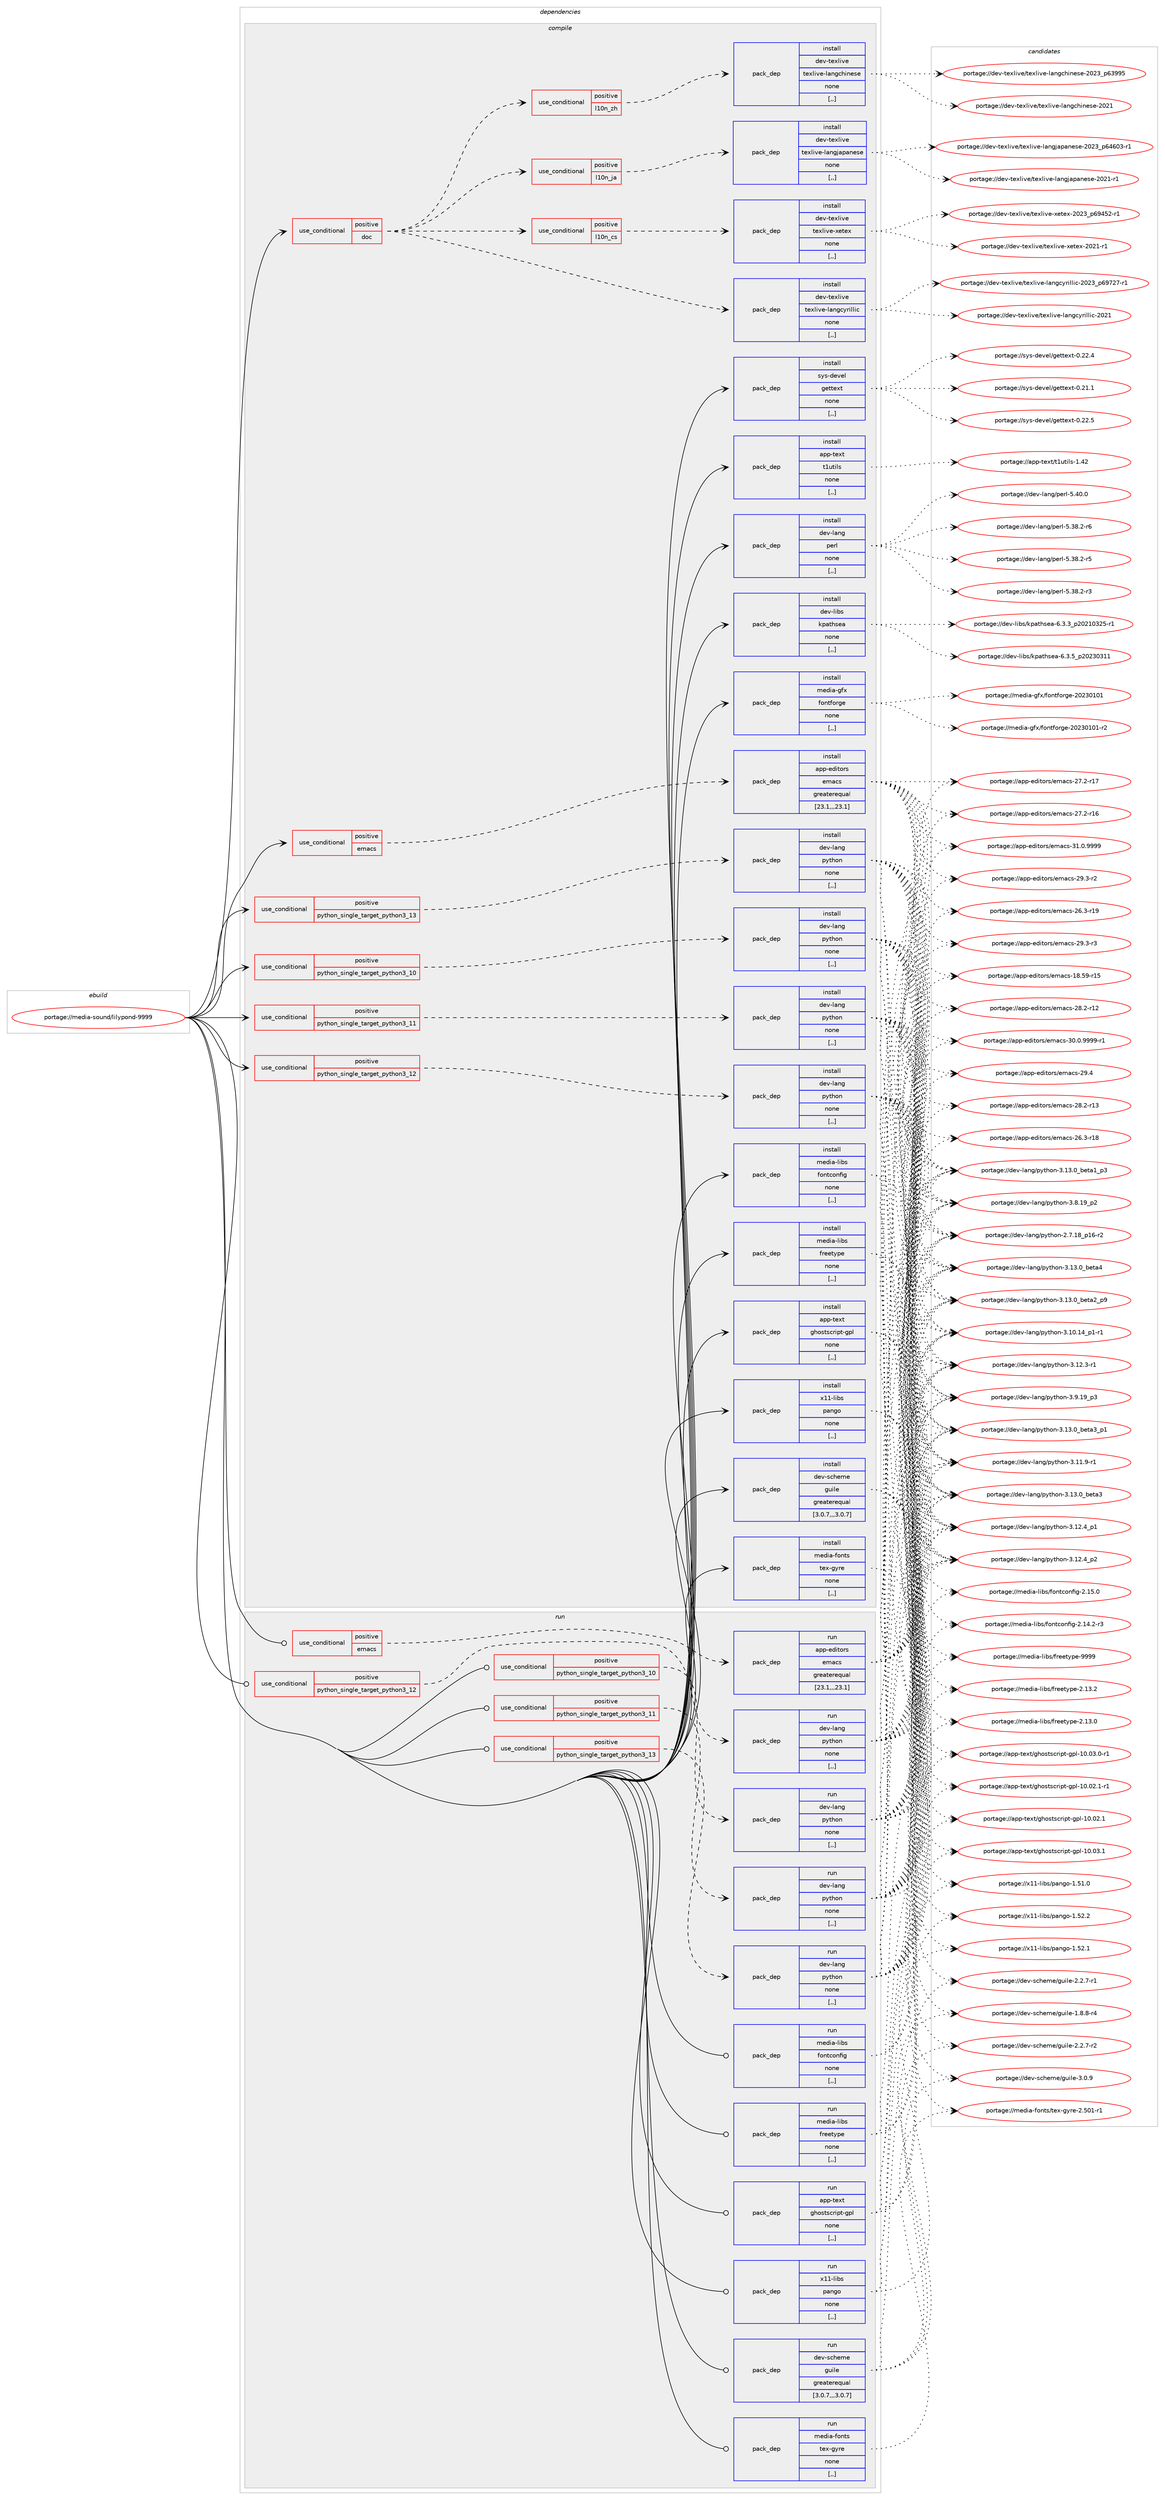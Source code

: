 digraph prolog {

# *************
# Graph options
# *************

newrank=true;
concentrate=true;
compound=true;
graph [rankdir=LR,fontname=Helvetica,fontsize=10,ranksep=1.5];#, ranksep=2.5, nodesep=0.2];
edge  [arrowhead=vee];
node  [fontname=Helvetica,fontsize=10];

# **********
# The ebuild
# **********

subgraph cluster_leftcol {
color=gray;
label=<<i>ebuild</i>>;
id [label="portage://media-sound/lilypond-9999", color=red, width=4, href="../media-sound/lilypond-9999.svg"];
}

# ****************
# The dependencies
# ****************

subgraph cluster_midcol {
color=gray;
label=<<i>dependencies</i>>;
subgraph cluster_compile {
fillcolor="#eeeeee";
style=filled;
label=<<i>compile</i>>;
subgraph cond79952 {
dependency315986 [label=<<TABLE BORDER="0" CELLBORDER="1" CELLSPACING="0" CELLPADDING="4"><TR><TD ROWSPAN="3" CELLPADDING="10">use_conditional</TD></TR><TR><TD>positive</TD></TR><TR><TD>doc</TD></TR></TABLE>>, shape=none, color=red];
subgraph pack233585 {
dependency315987 [label=<<TABLE BORDER="0" CELLBORDER="1" CELLSPACING="0" CELLPADDING="4" WIDTH="220"><TR><TD ROWSPAN="6" CELLPADDING="30">pack_dep</TD></TR><TR><TD WIDTH="110">install</TD></TR><TR><TD>dev-texlive</TD></TR><TR><TD>texlive-langcyrillic</TD></TR><TR><TD>none</TD></TR><TR><TD>[,,]</TD></TR></TABLE>>, shape=none, color=blue];
}
dependency315986:e -> dependency315987:w [weight=20,style="dashed",arrowhead="vee"];
subgraph cond79953 {
dependency315988 [label=<<TABLE BORDER="0" CELLBORDER="1" CELLSPACING="0" CELLPADDING="4"><TR><TD ROWSPAN="3" CELLPADDING="10">use_conditional</TD></TR><TR><TD>positive</TD></TR><TR><TD>l10n_cs</TD></TR></TABLE>>, shape=none, color=red];
subgraph pack233586 {
dependency315989 [label=<<TABLE BORDER="0" CELLBORDER="1" CELLSPACING="0" CELLPADDING="4" WIDTH="220"><TR><TD ROWSPAN="6" CELLPADDING="30">pack_dep</TD></TR><TR><TD WIDTH="110">install</TD></TR><TR><TD>dev-texlive</TD></TR><TR><TD>texlive-xetex</TD></TR><TR><TD>none</TD></TR><TR><TD>[,,]</TD></TR></TABLE>>, shape=none, color=blue];
}
dependency315988:e -> dependency315989:w [weight=20,style="dashed",arrowhead="vee"];
}
dependency315986:e -> dependency315988:w [weight=20,style="dashed",arrowhead="vee"];
subgraph cond79954 {
dependency315990 [label=<<TABLE BORDER="0" CELLBORDER="1" CELLSPACING="0" CELLPADDING="4"><TR><TD ROWSPAN="3" CELLPADDING="10">use_conditional</TD></TR><TR><TD>positive</TD></TR><TR><TD>l10n_ja</TD></TR></TABLE>>, shape=none, color=red];
subgraph pack233587 {
dependency315991 [label=<<TABLE BORDER="0" CELLBORDER="1" CELLSPACING="0" CELLPADDING="4" WIDTH="220"><TR><TD ROWSPAN="6" CELLPADDING="30">pack_dep</TD></TR><TR><TD WIDTH="110">install</TD></TR><TR><TD>dev-texlive</TD></TR><TR><TD>texlive-langjapanese</TD></TR><TR><TD>none</TD></TR><TR><TD>[,,]</TD></TR></TABLE>>, shape=none, color=blue];
}
dependency315990:e -> dependency315991:w [weight=20,style="dashed",arrowhead="vee"];
}
dependency315986:e -> dependency315990:w [weight=20,style="dashed",arrowhead="vee"];
subgraph cond79955 {
dependency315992 [label=<<TABLE BORDER="0" CELLBORDER="1" CELLSPACING="0" CELLPADDING="4"><TR><TD ROWSPAN="3" CELLPADDING="10">use_conditional</TD></TR><TR><TD>positive</TD></TR><TR><TD>l10n_zh</TD></TR></TABLE>>, shape=none, color=red];
subgraph pack233588 {
dependency315993 [label=<<TABLE BORDER="0" CELLBORDER="1" CELLSPACING="0" CELLPADDING="4" WIDTH="220"><TR><TD ROWSPAN="6" CELLPADDING="30">pack_dep</TD></TR><TR><TD WIDTH="110">install</TD></TR><TR><TD>dev-texlive</TD></TR><TR><TD>texlive-langchinese</TD></TR><TR><TD>none</TD></TR><TR><TD>[,,]</TD></TR></TABLE>>, shape=none, color=blue];
}
dependency315992:e -> dependency315993:w [weight=20,style="dashed",arrowhead="vee"];
}
dependency315986:e -> dependency315992:w [weight=20,style="dashed",arrowhead="vee"];
}
id:e -> dependency315986:w [weight=20,style="solid",arrowhead="vee"];
subgraph cond79956 {
dependency315994 [label=<<TABLE BORDER="0" CELLBORDER="1" CELLSPACING="0" CELLPADDING="4"><TR><TD ROWSPAN="3" CELLPADDING="10">use_conditional</TD></TR><TR><TD>positive</TD></TR><TR><TD>emacs</TD></TR></TABLE>>, shape=none, color=red];
subgraph pack233589 {
dependency315995 [label=<<TABLE BORDER="0" CELLBORDER="1" CELLSPACING="0" CELLPADDING="4" WIDTH="220"><TR><TD ROWSPAN="6" CELLPADDING="30">pack_dep</TD></TR><TR><TD WIDTH="110">install</TD></TR><TR><TD>app-editors</TD></TR><TR><TD>emacs</TD></TR><TR><TD>greaterequal</TD></TR><TR><TD>[23.1,,,23.1]</TD></TR></TABLE>>, shape=none, color=blue];
}
dependency315994:e -> dependency315995:w [weight=20,style="dashed",arrowhead="vee"];
}
id:e -> dependency315994:w [weight=20,style="solid",arrowhead="vee"];
subgraph cond79957 {
dependency315996 [label=<<TABLE BORDER="0" CELLBORDER="1" CELLSPACING="0" CELLPADDING="4"><TR><TD ROWSPAN="3" CELLPADDING="10">use_conditional</TD></TR><TR><TD>positive</TD></TR><TR><TD>python_single_target_python3_10</TD></TR></TABLE>>, shape=none, color=red];
subgraph pack233590 {
dependency315997 [label=<<TABLE BORDER="0" CELLBORDER="1" CELLSPACING="0" CELLPADDING="4" WIDTH="220"><TR><TD ROWSPAN="6" CELLPADDING="30">pack_dep</TD></TR><TR><TD WIDTH="110">install</TD></TR><TR><TD>dev-lang</TD></TR><TR><TD>python</TD></TR><TR><TD>none</TD></TR><TR><TD>[,,]</TD></TR></TABLE>>, shape=none, color=blue];
}
dependency315996:e -> dependency315997:w [weight=20,style="dashed",arrowhead="vee"];
}
id:e -> dependency315996:w [weight=20,style="solid",arrowhead="vee"];
subgraph cond79958 {
dependency315998 [label=<<TABLE BORDER="0" CELLBORDER="1" CELLSPACING="0" CELLPADDING="4"><TR><TD ROWSPAN="3" CELLPADDING="10">use_conditional</TD></TR><TR><TD>positive</TD></TR><TR><TD>python_single_target_python3_11</TD></TR></TABLE>>, shape=none, color=red];
subgraph pack233591 {
dependency315999 [label=<<TABLE BORDER="0" CELLBORDER="1" CELLSPACING="0" CELLPADDING="4" WIDTH="220"><TR><TD ROWSPAN="6" CELLPADDING="30">pack_dep</TD></TR><TR><TD WIDTH="110">install</TD></TR><TR><TD>dev-lang</TD></TR><TR><TD>python</TD></TR><TR><TD>none</TD></TR><TR><TD>[,,]</TD></TR></TABLE>>, shape=none, color=blue];
}
dependency315998:e -> dependency315999:w [weight=20,style="dashed",arrowhead="vee"];
}
id:e -> dependency315998:w [weight=20,style="solid",arrowhead="vee"];
subgraph cond79959 {
dependency316000 [label=<<TABLE BORDER="0" CELLBORDER="1" CELLSPACING="0" CELLPADDING="4"><TR><TD ROWSPAN="3" CELLPADDING="10">use_conditional</TD></TR><TR><TD>positive</TD></TR><TR><TD>python_single_target_python3_12</TD></TR></TABLE>>, shape=none, color=red];
subgraph pack233592 {
dependency316001 [label=<<TABLE BORDER="0" CELLBORDER="1" CELLSPACING="0" CELLPADDING="4" WIDTH="220"><TR><TD ROWSPAN="6" CELLPADDING="30">pack_dep</TD></TR><TR><TD WIDTH="110">install</TD></TR><TR><TD>dev-lang</TD></TR><TR><TD>python</TD></TR><TR><TD>none</TD></TR><TR><TD>[,,]</TD></TR></TABLE>>, shape=none, color=blue];
}
dependency316000:e -> dependency316001:w [weight=20,style="dashed",arrowhead="vee"];
}
id:e -> dependency316000:w [weight=20,style="solid",arrowhead="vee"];
subgraph cond79960 {
dependency316002 [label=<<TABLE BORDER="0" CELLBORDER="1" CELLSPACING="0" CELLPADDING="4"><TR><TD ROWSPAN="3" CELLPADDING="10">use_conditional</TD></TR><TR><TD>positive</TD></TR><TR><TD>python_single_target_python3_13</TD></TR></TABLE>>, shape=none, color=red];
subgraph pack233593 {
dependency316003 [label=<<TABLE BORDER="0" CELLBORDER="1" CELLSPACING="0" CELLPADDING="4" WIDTH="220"><TR><TD ROWSPAN="6" CELLPADDING="30">pack_dep</TD></TR><TR><TD WIDTH="110">install</TD></TR><TR><TD>dev-lang</TD></TR><TR><TD>python</TD></TR><TR><TD>none</TD></TR><TR><TD>[,,]</TD></TR></TABLE>>, shape=none, color=blue];
}
dependency316002:e -> dependency316003:w [weight=20,style="dashed",arrowhead="vee"];
}
id:e -> dependency316002:w [weight=20,style="solid",arrowhead="vee"];
subgraph pack233594 {
dependency316004 [label=<<TABLE BORDER="0" CELLBORDER="1" CELLSPACING="0" CELLPADDING="4" WIDTH="220"><TR><TD ROWSPAN="6" CELLPADDING="30">pack_dep</TD></TR><TR><TD WIDTH="110">install</TD></TR><TR><TD>app-text</TD></TR><TR><TD>ghostscript-gpl</TD></TR><TR><TD>none</TD></TR><TR><TD>[,,]</TD></TR></TABLE>>, shape=none, color=blue];
}
id:e -> dependency316004:w [weight=20,style="solid",arrowhead="vee"];
subgraph pack233595 {
dependency316005 [label=<<TABLE BORDER="0" CELLBORDER="1" CELLSPACING="0" CELLPADDING="4" WIDTH="220"><TR><TD ROWSPAN="6" CELLPADDING="30">pack_dep</TD></TR><TR><TD WIDTH="110">install</TD></TR><TR><TD>app-text</TD></TR><TR><TD>t1utils</TD></TR><TR><TD>none</TD></TR><TR><TD>[,,]</TD></TR></TABLE>>, shape=none, color=blue];
}
id:e -> dependency316005:w [weight=20,style="solid",arrowhead="vee"];
subgraph pack233596 {
dependency316006 [label=<<TABLE BORDER="0" CELLBORDER="1" CELLSPACING="0" CELLPADDING="4" WIDTH="220"><TR><TD ROWSPAN="6" CELLPADDING="30">pack_dep</TD></TR><TR><TD WIDTH="110">install</TD></TR><TR><TD>dev-lang</TD></TR><TR><TD>perl</TD></TR><TR><TD>none</TD></TR><TR><TD>[,,]</TD></TR></TABLE>>, shape=none, color=blue];
}
id:e -> dependency316006:w [weight=20,style="solid",arrowhead="vee"];
subgraph pack233597 {
dependency316007 [label=<<TABLE BORDER="0" CELLBORDER="1" CELLSPACING="0" CELLPADDING="4" WIDTH="220"><TR><TD ROWSPAN="6" CELLPADDING="30">pack_dep</TD></TR><TR><TD WIDTH="110">install</TD></TR><TR><TD>dev-libs</TD></TR><TR><TD>kpathsea</TD></TR><TR><TD>none</TD></TR><TR><TD>[,,]</TD></TR></TABLE>>, shape=none, color=blue];
}
id:e -> dependency316007:w [weight=20,style="solid",arrowhead="vee"];
subgraph pack233598 {
dependency316008 [label=<<TABLE BORDER="0" CELLBORDER="1" CELLSPACING="0" CELLPADDING="4" WIDTH="220"><TR><TD ROWSPAN="6" CELLPADDING="30">pack_dep</TD></TR><TR><TD WIDTH="110">install</TD></TR><TR><TD>dev-scheme</TD></TR><TR><TD>guile</TD></TR><TR><TD>greaterequal</TD></TR><TR><TD>[3.0.7,,,3.0.7]</TD></TR></TABLE>>, shape=none, color=blue];
}
id:e -> dependency316008:w [weight=20,style="solid",arrowhead="vee"];
subgraph pack233599 {
dependency316009 [label=<<TABLE BORDER="0" CELLBORDER="1" CELLSPACING="0" CELLPADDING="4" WIDTH="220"><TR><TD ROWSPAN="6" CELLPADDING="30">pack_dep</TD></TR><TR><TD WIDTH="110">install</TD></TR><TR><TD>media-fonts</TD></TR><TR><TD>tex-gyre</TD></TR><TR><TD>none</TD></TR><TR><TD>[,,]</TD></TR></TABLE>>, shape=none, color=blue];
}
id:e -> dependency316009:w [weight=20,style="solid",arrowhead="vee"];
subgraph pack233600 {
dependency316010 [label=<<TABLE BORDER="0" CELLBORDER="1" CELLSPACING="0" CELLPADDING="4" WIDTH="220"><TR><TD ROWSPAN="6" CELLPADDING="30">pack_dep</TD></TR><TR><TD WIDTH="110">install</TD></TR><TR><TD>media-gfx</TD></TR><TR><TD>fontforge</TD></TR><TR><TD>none</TD></TR><TR><TD>[,,]</TD></TR></TABLE>>, shape=none, color=blue];
}
id:e -> dependency316010:w [weight=20,style="solid",arrowhead="vee"];
subgraph pack233601 {
dependency316011 [label=<<TABLE BORDER="0" CELLBORDER="1" CELLSPACING="0" CELLPADDING="4" WIDTH="220"><TR><TD ROWSPAN="6" CELLPADDING="30">pack_dep</TD></TR><TR><TD WIDTH="110">install</TD></TR><TR><TD>media-libs</TD></TR><TR><TD>fontconfig</TD></TR><TR><TD>none</TD></TR><TR><TD>[,,]</TD></TR></TABLE>>, shape=none, color=blue];
}
id:e -> dependency316011:w [weight=20,style="solid",arrowhead="vee"];
subgraph pack233602 {
dependency316012 [label=<<TABLE BORDER="0" CELLBORDER="1" CELLSPACING="0" CELLPADDING="4" WIDTH="220"><TR><TD ROWSPAN="6" CELLPADDING="30">pack_dep</TD></TR><TR><TD WIDTH="110">install</TD></TR><TR><TD>media-libs</TD></TR><TR><TD>freetype</TD></TR><TR><TD>none</TD></TR><TR><TD>[,,]</TD></TR></TABLE>>, shape=none, color=blue];
}
id:e -> dependency316012:w [weight=20,style="solid",arrowhead="vee"];
subgraph pack233603 {
dependency316013 [label=<<TABLE BORDER="0" CELLBORDER="1" CELLSPACING="0" CELLPADDING="4" WIDTH="220"><TR><TD ROWSPAN="6" CELLPADDING="30">pack_dep</TD></TR><TR><TD WIDTH="110">install</TD></TR><TR><TD>sys-devel</TD></TR><TR><TD>gettext</TD></TR><TR><TD>none</TD></TR><TR><TD>[,,]</TD></TR></TABLE>>, shape=none, color=blue];
}
id:e -> dependency316013:w [weight=20,style="solid",arrowhead="vee"];
subgraph pack233604 {
dependency316014 [label=<<TABLE BORDER="0" CELLBORDER="1" CELLSPACING="0" CELLPADDING="4" WIDTH="220"><TR><TD ROWSPAN="6" CELLPADDING="30">pack_dep</TD></TR><TR><TD WIDTH="110">install</TD></TR><TR><TD>x11-libs</TD></TR><TR><TD>pango</TD></TR><TR><TD>none</TD></TR><TR><TD>[,,]</TD></TR></TABLE>>, shape=none, color=blue];
}
id:e -> dependency316014:w [weight=20,style="solid",arrowhead="vee"];
}
subgraph cluster_compileandrun {
fillcolor="#eeeeee";
style=filled;
label=<<i>compile and run</i>>;
}
subgraph cluster_run {
fillcolor="#eeeeee";
style=filled;
label=<<i>run</i>>;
subgraph cond79961 {
dependency316015 [label=<<TABLE BORDER="0" CELLBORDER="1" CELLSPACING="0" CELLPADDING="4"><TR><TD ROWSPAN="3" CELLPADDING="10">use_conditional</TD></TR><TR><TD>positive</TD></TR><TR><TD>emacs</TD></TR></TABLE>>, shape=none, color=red];
subgraph pack233605 {
dependency316016 [label=<<TABLE BORDER="0" CELLBORDER="1" CELLSPACING="0" CELLPADDING="4" WIDTH="220"><TR><TD ROWSPAN="6" CELLPADDING="30">pack_dep</TD></TR><TR><TD WIDTH="110">run</TD></TR><TR><TD>app-editors</TD></TR><TR><TD>emacs</TD></TR><TR><TD>greaterequal</TD></TR><TR><TD>[23.1,,,23.1]</TD></TR></TABLE>>, shape=none, color=blue];
}
dependency316015:e -> dependency316016:w [weight=20,style="dashed",arrowhead="vee"];
}
id:e -> dependency316015:w [weight=20,style="solid",arrowhead="odot"];
subgraph cond79962 {
dependency316017 [label=<<TABLE BORDER="0" CELLBORDER="1" CELLSPACING="0" CELLPADDING="4"><TR><TD ROWSPAN="3" CELLPADDING="10">use_conditional</TD></TR><TR><TD>positive</TD></TR><TR><TD>python_single_target_python3_10</TD></TR></TABLE>>, shape=none, color=red];
subgraph pack233606 {
dependency316018 [label=<<TABLE BORDER="0" CELLBORDER="1" CELLSPACING="0" CELLPADDING="4" WIDTH="220"><TR><TD ROWSPAN="6" CELLPADDING="30">pack_dep</TD></TR><TR><TD WIDTH="110">run</TD></TR><TR><TD>dev-lang</TD></TR><TR><TD>python</TD></TR><TR><TD>none</TD></TR><TR><TD>[,,]</TD></TR></TABLE>>, shape=none, color=blue];
}
dependency316017:e -> dependency316018:w [weight=20,style="dashed",arrowhead="vee"];
}
id:e -> dependency316017:w [weight=20,style="solid",arrowhead="odot"];
subgraph cond79963 {
dependency316019 [label=<<TABLE BORDER="0" CELLBORDER="1" CELLSPACING="0" CELLPADDING="4"><TR><TD ROWSPAN="3" CELLPADDING="10">use_conditional</TD></TR><TR><TD>positive</TD></TR><TR><TD>python_single_target_python3_11</TD></TR></TABLE>>, shape=none, color=red];
subgraph pack233607 {
dependency316020 [label=<<TABLE BORDER="0" CELLBORDER="1" CELLSPACING="0" CELLPADDING="4" WIDTH="220"><TR><TD ROWSPAN="6" CELLPADDING="30">pack_dep</TD></TR><TR><TD WIDTH="110">run</TD></TR><TR><TD>dev-lang</TD></TR><TR><TD>python</TD></TR><TR><TD>none</TD></TR><TR><TD>[,,]</TD></TR></TABLE>>, shape=none, color=blue];
}
dependency316019:e -> dependency316020:w [weight=20,style="dashed",arrowhead="vee"];
}
id:e -> dependency316019:w [weight=20,style="solid",arrowhead="odot"];
subgraph cond79964 {
dependency316021 [label=<<TABLE BORDER="0" CELLBORDER="1" CELLSPACING="0" CELLPADDING="4"><TR><TD ROWSPAN="3" CELLPADDING="10">use_conditional</TD></TR><TR><TD>positive</TD></TR><TR><TD>python_single_target_python3_12</TD></TR></TABLE>>, shape=none, color=red];
subgraph pack233608 {
dependency316022 [label=<<TABLE BORDER="0" CELLBORDER="1" CELLSPACING="0" CELLPADDING="4" WIDTH="220"><TR><TD ROWSPAN="6" CELLPADDING="30">pack_dep</TD></TR><TR><TD WIDTH="110">run</TD></TR><TR><TD>dev-lang</TD></TR><TR><TD>python</TD></TR><TR><TD>none</TD></TR><TR><TD>[,,]</TD></TR></TABLE>>, shape=none, color=blue];
}
dependency316021:e -> dependency316022:w [weight=20,style="dashed",arrowhead="vee"];
}
id:e -> dependency316021:w [weight=20,style="solid",arrowhead="odot"];
subgraph cond79965 {
dependency316023 [label=<<TABLE BORDER="0" CELLBORDER="1" CELLSPACING="0" CELLPADDING="4"><TR><TD ROWSPAN="3" CELLPADDING="10">use_conditional</TD></TR><TR><TD>positive</TD></TR><TR><TD>python_single_target_python3_13</TD></TR></TABLE>>, shape=none, color=red];
subgraph pack233609 {
dependency316024 [label=<<TABLE BORDER="0" CELLBORDER="1" CELLSPACING="0" CELLPADDING="4" WIDTH="220"><TR><TD ROWSPAN="6" CELLPADDING="30">pack_dep</TD></TR><TR><TD WIDTH="110">run</TD></TR><TR><TD>dev-lang</TD></TR><TR><TD>python</TD></TR><TR><TD>none</TD></TR><TR><TD>[,,]</TD></TR></TABLE>>, shape=none, color=blue];
}
dependency316023:e -> dependency316024:w [weight=20,style="dashed",arrowhead="vee"];
}
id:e -> dependency316023:w [weight=20,style="solid",arrowhead="odot"];
subgraph pack233610 {
dependency316025 [label=<<TABLE BORDER="0" CELLBORDER="1" CELLSPACING="0" CELLPADDING="4" WIDTH="220"><TR><TD ROWSPAN="6" CELLPADDING="30">pack_dep</TD></TR><TR><TD WIDTH="110">run</TD></TR><TR><TD>app-text</TD></TR><TR><TD>ghostscript-gpl</TD></TR><TR><TD>none</TD></TR><TR><TD>[,,]</TD></TR></TABLE>>, shape=none, color=blue];
}
id:e -> dependency316025:w [weight=20,style="solid",arrowhead="odot"];
subgraph pack233611 {
dependency316026 [label=<<TABLE BORDER="0" CELLBORDER="1" CELLSPACING="0" CELLPADDING="4" WIDTH="220"><TR><TD ROWSPAN="6" CELLPADDING="30">pack_dep</TD></TR><TR><TD WIDTH="110">run</TD></TR><TR><TD>dev-scheme</TD></TR><TR><TD>guile</TD></TR><TR><TD>greaterequal</TD></TR><TR><TD>[3.0.7,,,3.0.7]</TD></TR></TABLE>>, shape=none, color=blue];
}
id:e -> dependency316026:w [weight=20,style="solid",arrowhead="odot"];
subgraph pack233612 {
dependency316027 [label=<<TABLE BORDER="0" CELLBORDER="1" CELLSPACING="0" CELLPADDING="4" WIDTH="220"><TR><TD ROWSPAN="6" CELLPADDING="30">pack_dep</TD></TR><TR><TD WIDTH="110">run</TD></TR><TR><TD>media-fonts</TD></TR><TR><TD>tex-gyre</TD></TR><TR><TD>none</TD></TR><TR><TD>[,,]</TD></TR></TABLE>>, shape=none, color=blue];
}
id:e -> dependency316027:w [weight=20,style="solid",arrowhead="odot"];
subgraph pack233613 {
dependency316028 [label=<<TABLE BORDER="0" CELLBORDER="1" CELLSPACING="0" CELLPADDING="4" WIDTH="220"><TR><TD ROWSPAN="6" CELLPADDING="30">pack_dep</TD></TR><TR><TD WIDTH="110">run</TD></TR><TR><TD>media-libs</TD></TR><TR><TD>fontconfig</TD></TR><TR><TD>none</TD></TR><TR><TD>[,,]</TD></TR></TABLE>>, shape=none, color=blue];
}
id:e -> dependency316028:w [weight=20,style="solid",arrowhead="odot"];
subgraph pack233614 {
dependency316029 [label=<<TABLE BORDER="0" CELLBORDER="1" CELLSPACING="0" CELLPADDING="4" WIDTH="220"><TR><TD ROWSPAN="6" CELLPADDING="30">pack_dep</TD></TR><TR><TD WIDTH="110">run</TD></TR><TR><TD>media-libs</TD></TR><TR><TD>freetype</TD></TR><TR><TD>none</TD></TR><TR><TD>[,,]</TD></TR></TABLE>>, shape=none, color=blue];
}
id:e -> dependency316029:w [weight=20,style="solid",arrowhead="odot"];
subgraph pack233615 {
dependency316030 [label=<<TABLE BORDER="0" CELLBORDER="1" CELLSPACING="0" CELLPADDING="4" WIDTH="220"><TR><TD ROWSPAN="6" CELLPADDING="30">pack_dep</TD></TR><TR><TD WIDTH="110">run</TD></TR><TR><TD>x11-libs</TD></TR><TR><TD>pango</TD></TR><TR><TD>none</TD></TR><TR><TD>[,,]</TD></TR></TABLE>>, shape=none, color=blue];
}
id:e -> dependency316030:w [weight=20,style="solid",arrowhead="odot"];
}
}

# **************
# The candidates
# **************

subgraph cluster_choices {
rank=same;
color=gray;
label=<<i>candidates</i>>;

subgraph choice233585 {
color=black;
nodesep=1;
choice10010111845116101120108105118101471161011201081051181014510897110103991211141051081081059945504850519511254575550554511449 [label="portage://dev-texlive/texlive-langcyrillic-2023_p69727-r1", color=red, width=4,href="../dev-texlive/texlive-langcyrillic-2023_p69727-r1.svg"];
choice1001011184511610112010810511810147116101120108105118101451089711010399121114105108108105994550485049 [label="portage://dev-texlive/texlive-langcyrillic-2021", color=red, width=4,href="../dev-texlive/texlive-langcyrillic-2021.svg"];
dependency315987:e -> choice10010111845116101120108105118101471161011201081051181014510897110103991211141051081081059945504850519511254575550554511449:w [style=dotted,weight="100"];
dependency315987:e -> choice1001011184511610112010810511810147116101120108105118101451089711010399121114105108108105994550485049:w [style=dotted,weight="100"];
}
subgraph choice233586 {
color=black;
nodesep=1;
choice10010111845116101120108105118101471161011201081051181014512010111610112045504850519511254575253504511449 [label="portage://dev-texlive/texlive-xetex-2023_p69452-r1", color=red, width=4,href="../dev-texlive/texlive-xetex-2023_p69452-r1.svg"];
choice10010111845116101120108105118101471161011201081051181014512010111610112045504850494511449 [label="portage://dev-texlive/texlive-xetex-2021-r1", color=red, width=4,href="../dev-texlive/texlive-xetex-2021-r1.svg"];
dependency315989:e -> choice10010111845116101120108105118101471161011201081051181014512010111610112045504850519511254575253504511449:w [style=dotted,weight="100"];
dependency315989:e -> choice10010111845116101120108105118101471161011201081051181014512010111610112045504850494511449:w [style=dotted,weight="100"];
}
subgraph choice233587 {
color=black;
nodesep=1;
choice10010111845116101120108105118101471161011201081051181014510897110103106971129711010111510145504850519511254525448514511449 [label="portage://dev-texlive/texlive-langjapanese-2023_p64603-r1", color=red, width=4,href="../dev-texlive/texlive-langjapanese-2023_p64603-r1.svg"];
choice10010111845116101120108105118101471161011201081051181014510897110103106971129711010111510145504850494511449 [label="portage://dev-texlive/texlive-langjapanese-2021-r1", color=red, width=4,href="../dev-texlive/texlive-langjapanese-2021-r1.svg"];
dependency315991:e -> choice10010111845116101120108105118101471161011201081051181014510897110103106971129711010111510145504850519511254525448514511449:w [style=dotted,weight="100"];
dependency315991:e -> choice10010111845116101120108105118101471161011201081051181014510897110103106971129711010111510145504850494511449:w [style=dotted,weight="100"];
}
subgraph choice233588 {
color=black;
nodesep=1;
choice10010111845116101120108105118101471161011201081051181014510897110103991041051101011151014550485051951125451575753 [label="portage://dev-texlive/texlive-langchinese-2023_p63995", color=red, width=4,href="../dev-texlive/texlive-langchinese-2023_p63995.svg"];
choice10010111845116101120108105118101471161011201081051181014510897110103991041051101011151014550485049 [label="portage://dev-texlive/texlive-langchinese-2021", color=red, width=4,href="../dev-texlive/texlive-langchinese-2021.svg"];
dependency315993:e -> choice10010111845116101120108105118101471161011201081051181014510897110103991041051101011151014550485051951125451575753:w [style=dotted,weight="100"];
dependency315993:e -> choice10010111845116101120108105118101471161011201081051181014510897110103991041051101011151014550485049:w [style=dotted,weight="100"];
}
subgraph choice233589 {
color=black;
nodesep=1;
choice971121124510110010511611111411547101109979911545514946484657575757 [label="portage://app-editors/emacs-31.0.9999", color=red, width=4,href="../app-editors/emacs-31.0.9999.svg"];
choice9711211245101100105116111114115471011099799115455148464846575757574511449 [label="portage://app-editors/emacs-30.0.9999-r1", color=red, width=4,href="../app-editors/emacs-30.0.9999-r1.svg"];
choice97112112451011001051161111141154710110997991154550574652 [label="portage://app-editors/emacs-29.4", color=red, width=4,href="../app-editors/emacs-29.4.svg"];
choice971121124510110010511611111411547101109979911545505746514511451 [label="portage://app-editors/emacs-29.3-r3", color=red, width=4,href="../app-editors/emacs-29.3-r3.svg"];
choice971121124510110010511611111411547101109979911545505746514511450 [label="portage://app-editors/emacs-29.3-r2", color=red, width=4,href="../app-editors/emacs-29.3-r2.svg"];
choice97112112451011001051161111141154710110997991154550564650451144951 [label="portage://app-editors/emacs-28.2-r13", color=red, width=4,href="../app-editors/emacs-28.2-r13.svg"];
choice97112112451011001051161111141154710110997991154550564650451144950 [label="portage://app-editors/emacs-28.2-r12", color=red, width=4,href="../app-editors/emacs-28.2-r12.svg"];
choice97112112451011001051161111141154710110997991154550554650451144955 [label="portage://app-editors/emacs-27.2-r17", color=red, width=4,href="../app-editors/emacs-27.2-r17.svg"];
choice97112112451011001051161111141154710110997991154550554650451144954 [label="portage://app-editors/emacs-27.2-r16", color=red, width=4,href="../app-editors/emacs-27.2-r16.svg"];
choice97112112451011001051161111141154710110997991154550544651451144957 [label="portage://app-editors/emacs-26.3-r19", color=red, width=4,href="../app-editors/emacs-26.3-r19.svg"];
choice97112112451011001051161111141154710110997991154550544651451144956 [label="portage://app-editors/emacs-26.3-r18", color=red, width=4,href="../app-editors/emacs-26.3-r18.svg"];
choice9711211245101100105116111114115471011099799115454956465357451144953 [label="portage://app-editors/emacs-18.59-r15", color=red, width=4,href="../app-editors/emacs-18.59-r15.svg"];
dependency315995:e -> choice971121124510110010511611111411547101109979911545514946484657575757:w [style=dotted,weight="100"];
dependency315995:e -> choice9711211245101100105116111114115471011099799115455148464846575757574511449:w [style=dotted,weight="100"];
dependency315995:e -> choice97112112451011001051161111141154710110997991154550574652:w [style=dotted,weight="100"];
dependency315995:e -> choice971121124510110010511611111411547101109979911545505746514511451:w [style=dotted,weight="100"];
dependency315995:e -> choice971121124510110010511611111411547101109979911545505746514511450:w [style=dotted,weight="100"];
dependency315995:e -> choice97112112451011001051161111141154710110997991154550564650451144951:w [style=dotted,weight="100"];
dependency315995:e -> choice97112112451011001051161111141154710110997991154550564650451144950:w [style=dotted,weight="100"];
dependency315995:e -> choice97112112451011001051161111141154710110997991154550554650451144955:w [style=dotted,weight="100"];
dependency315995:e -> choice97112112451011001051161111141154710110997991154550554650451144954:w [style=dotted,weight="100"];
dependency315995:e -> choice97112112451011001051161111141154710110997991154550544651451144957:w [style=dotted,weight="100"];
dependency315995:e -> choice97112112451011001051161111141154710110997991154550544651451144956:w [style=dotted,weight="100"];
dependency315995:e -> choice9711211245101100105116111114115471011099799115454956465357451144953:w [style=dotted,weight="100"];
}
subgraph choice233590 {
color=black;
nodesep=1;
choice1001011184510897110103471121211161041111104551464951464895981011169752 [label="portage://dev-lang/python-3.13.0_beta4", color=red, width=4,href="../dev-lang/python-3.13.0_beta4.svg"];
choice10010111845108971101034711212111610411111045514649514648959810111697519511249 [label="portage://dev-lang/python-3.13.0_beta3_p1", color=red, width=4,href="../dev-lang/python-3.13.0_beta3_p1.svg"];
choice1001011184510897110103471121211161041111104551464951464895981011169751 [label="portage://dev-lang/python-3.13.0_beta3", color=red, width=4,href="../dev-lang/python-3.13.0_beta3.svg"];
choice10010111845108971101034711212111610411111045514649514648959810111697509511257 [label="portage://dev-lang/python-3.13.0_beta2_p9", color=red, width=4,href="../dev-lang/python-3.13.0_beta2_p9.svg"];
choice10010111845108971101034711212111610411111045514649514648959810111697499511251 [label="portage://dev-lang/python-3.13.0_beta1_p3", color=red, width=4,href="../dev-lang/python-3.13.0_beta1_p3.svg"];
choice100101118451089711010347112121116104111110455146495046529511250 [label="portage://dev-lang/python-3.12.4_p2", color=red, width=4,href="../dev-lang/python-3.12.4_p2.svg"];
choice100101118451089711010347112121116104111110455146495046529511249 [label="portage://dev-lang/python-3.12.4_p1", color=red, width=4,href="../dev-lang/python-3.12.4_p1.svg"];
choice100101118451089711010347112121116104111110455146495046514511449 [label="portage://dev-lang/python-3.12.3-r1", color=red, width=4,href="../dev-lang/python-3.12.3-r1.svg"];
choice100101118451089711010347112121116104111110455146494946574511449 [label="portage://dev-lang/python-3.11.9-r1", color=red, width=4,href="../dev-lang/python-3.11.9-r1.svg"];
choice100101118451089711010347112121116104111110455146494846495295112494511449 [label="portage://dev-lang/python-3.10.14_p1-r1", color=red, width=4,href="../dev-lang/python-3.10.14_p1-r1.svg"];
choice100101118451089711010347112121116104111110455146574649579511251 [label="portage://dev-lang/python-3.9.19_p3", color=red, width=4,href="../dev-lang/python-3.9.19_p3.svg"];
choice100101118451089711010347112121116104111110455146564649579511250 [label="portage://dev-lang/python-3.8.19_p2", color=red, width=4,href="../dev-lang/python-3.8.19_p2.svg"];
choice100101118451089711010347112121116104111110455046554649569511249544511450 [label="portage://dev-lang/python-2.7.18_p16-r2", color=red, width=4,href="../dev-lang/python-2.7.18_p16-r2.svg"];
dependency315997:e -> choice1001011184510897110103471121211161041111104551464951464895981011169752:w [style=dotted,weight="100"];
dependency315997:e -> choice10010111845108971101034711212111610411111045514649514648959810111697519511249:w [style=dotted,weight="100"];
dependency315997:e -> choice1001011184510897110103471121211161041111104551464951464895981011169751:w [style=dotted,weight="100"];
dependency315997:e -> choice10010111845108971101034711212111610411111045514649514648959810111697509511257:w [style=dotted,weight="100"];
dependency315997:e -> choice10010111845108971101034711212111610411111045514649514648959810111697499511251:w [style=dotted,weight="100"];
dependency315997:e -> choice100101118451089711010347112121116104111110455146495046529511250:w [style=dotted,weight="100"];
dependency315997:e -> choice100101118451089711010347112121116104111110455146495046529511249:w [style=dotted,weight="100"];
dependency315997:e -> choice100101118451089711010347112121116104111110455146495046514511449:w [style=dotted,weight="100"];
dependency315997:e -> choice100101118451089711010347112121116104111110455146494946574511449:w [style=dotted,weight="100"];
dependency315997:e -> choice100101118451089711010347112121116104111110455146494846495295112494511449:w [style=dotted,weight="100"];
dependency315997:e -> choice100101118451089711010347112121116104111110455146574649579511251:w [style=dotted,weight="100"];
dependency315997:e -> choice100101118451089711010347112121116104111110455146564649579511250:w [style=dotted,weight="100"];
dependency315997:e -> choice100101118451089711010347112121116104111110455046554649569511249544511450:w [style=dotted,weight="100"];
}
subgraph choice233591 {
color=black;
nodesep=1;
choice1001011184510897110103471121211161041111104551464951464895981011169752 [label="portage://dev-lang/python-3.13.0_beta4", color=red, width=4,href="../dev-lang/python-3.13.0_beta4.svg"];
choice10010111845108971101034711212111610411111045514649514648959810111697519511249 [label="portage://dev-lang/python-3.13.0_beta3_p1", color=red, width=4,href="../dev-lang/python-3.13.0_beta3_p1.svg"];
choice1001011184510897110103471121211161041111104551464951464895981011169751 [label="portage://dev-lang/python-3.13.0_beta3", color=red, width=4,href="../dev-lang/python-3.13.0_beta3.svg"];
choice10010111845108971101034711212111610411111045514649514648959810111697509511257 [label="portage://dev-lang/python-3.13.0_beta2_p9", color=red, width=4,href="../dev-lang/python-3.13.0_beta2_p9.svg"];
choice10010111845108971101034711212111610411111045514649514648959810111697499511251 [label="portage://dev-lang/python-3.13.0_beta1_p3", color=red, width=4,href="../dev-lang/python-3.13.0_beta1_p3.svg"];
choice100101118451089711010347112121116104111110455146495046529511250 [label="portage://dev-lang/python-3.12.4_p2", color=red, width=4,href="../dev-lang/python-3.12.4_p2.svg"];
choice100101118451089711010347112121116104111110455146495046529511249 [label="portage://dev-lang/python-3.12.4_p1", color=red, width=4,href="../dev-lang/python-3.12.4_p1.svg"];
choice100101118451089711010347112121116104111110455146495046514511449 [label="portage://dev-lang/python-3.12.3-r1", color=red, width=4,href="../dev-lang/python-3.12.3-r1.svg"];
choice100101118451089711010347112121116104111110455146494946574511449 [label="portage://dev-lang/python-3.11.9-r1", color=red, width=4,href="../dev-lang/python-3.11.9-r1.svg"];
choice100101118451089711010347112121116104111110455146494846495295112494511449 [label="portage://dev-lang/python-3.10.14_p1-r1", color=red, width=4,href="../dev-lang/python-3.10.14_p1-r1.svg"];
choice100101118451089711010347112121116104111110455146574649579511251 [label="portage://dev-lang/python-3.9.19_p3", color=red, width=4,href="../dev-lang/python-3.9.19_p3.svg"];
choice100101118451089711010347112121116104111110455146564649579511250 [label="portage://dev-lang/python-3.8.19_p2", color=red, width=4,href="../dev-lang/python-3.8.19_p2.svg"];
choice100101118451089711010347112121116104111110455046554649569511249544511450 [label="portage://dev-lang/python-2.7.18_p16-r2", color=red, width=4,href="../dev-lang/python-2.7.18_p16-r2.svg"];
dependency315999:e -> choice1001011184510897110103471121211161041111104551464951464895981011169752:w [style=dotted,weight="100"];
dependency315999:e -> choice10010111845108971101034711212111610411111045514649514648959810111697519511249:w [style=dotted,weight="100"];
dependency315999:e -> choice1001011184510897110103471121211161041111104551464951464895981011169751:w [style=dotted,weight="100"];
dependency315999:e -> choice10010111845108971101034711212111610411111045514649514648959810111697509511257:w [style=dotted,weight="100"];
dependency315999:e -> choice10010111845108971101034711212111610411111045514649514648959810111697499511251:w [style=dotted,weight="100"];
dependency315999:e -> choice100101118451089711010347112121116104111110455146495046529511250:w [style=dotted,weight="100"];
dependency315999:e -> choice100101118451089711010347112121116104111110455146495046529511249:w [style=dotted,weight="100"];
dependency315999:e -> choice100101118451089711010347112121116104111110455146495046514511449:w [style=dotted,weight="100"];
dependency315999:e -> choice100101118451089711010347112121116104111110455146494946574511449:w [style=dotted,weight="100"];
dependency315999:e -> choice100101118451089711010347112121116104111110455146494846495295112494511449:w [style=dotted,weight="100"];
dependency315999:e -> choice100101118451089711010347112121116104111110455146574649579511251:w [style=dotted,weight="100"];
dependency315999:e -> choice100101118451089711010347112121116104111110455146564649579511250:w [style=dotted,weight="100"];
dependency315999:e -> choice100101118451089711010347112121116104111110455046554649569511249544511450:w [style=dotted,weight="100"];
}
subgraph choice233592 {
color=black;
nodesep=1;
choice1001011184510897110103471121211161041111104551464951464895981011169752 [label="portage://dev-lang/python-3.13.0_beta4", color=red, width=4,href="../dev-lang/python-3.13.0_beta4.svg"];
choice10010111845108971101034711212111610411111045514649514648959810111697519511249 [label="portage://dev-lang/python-3.13.0_beta3_p1", color=red, width=4,href="../dev-lang/python-3.13.0_beta3_p1.svg"];
choice1001011184510897110103471121211161041111104551464951464895981011169751 [label="portage://dev-lang/python-3.13.0_beta3", color=red, width=4,href="../dev-lang/python-3.13.0_beta3.svg"];
choice10010111845108971101034711212111610411111045514649514648959810111697509511257 [label="portage://dev-lang/python-3.13.0_beta2_p9", color=red, width=4,href="../dev-lang/python-3.13.0_beta2_p9.svg"];
choice10010111845108971101034711212111610411111045514649514648959810111697499511251 [label="portage://dev-lang/python-3.13.0_beta1_p3", color=red, width=4,href="../dev-lang/python-3.13.0_beta1_p3.svg"];
choice100101118451089711010347112121116104111110455146495046529511250 [label="portage://dev-lang/python-3.12.4_p2", color=red, width=4,href="../dev-lang/python-3.12.4_p2.svg"];
choice100101118451089711010347112121116104111110455146495046529511249 [label="portage://dev-lang/python-3.12.4_p1", color=red, width=4,href="../dev-lang/python-3.12.4_p1.svg"];
choice100101118451089711010347112121116104111110455146495046514511449 [label="portage://dev-lang/python-3.12.3-r1", color=red, width=4,href="../dev-lang/python-3.12.3-r1.svg"];
choice100101118451089711010347112121116104111110455146494946574511449 [label="portage://dev-lang/python-3.11.9-r1", color=red, width=4,href="../dev-lang/python-3.11.9-r1.svg"];
choice100101118451089711010347112121116104111110455146494846495295112494511449 [label="portage://dev-lang/python-3.10.14_p1-r1", color=red, width=4,href="../dev-lang/python-3.10.14_p1-r1.svg"];
choice100101118451089711010347112121116104111110455146574649579511251 [label="portage://dev-lang/python-3.9.19_p3", color=red, width=4,href="../dev-lang/python-3.9.19_p3.svg"];
choice100101118451089711010347112121116104111110455146564649579511250 [label="portage://dev-lang/python-3.8.19_p2", color=red, width=4,href="../dev-lang/python-3.8.19_p2.svg"];
choice100101118451089711010347112121116104111110455046554649569511249544511450 [label="portage://dev-lang/python-2.7.18_p16-r2", color=red, width=4,href="../dev-lang/python-2.7.18_p16-r2.svg"];
dependency316001:e -> choice1001011184510897110103471121211161041111104551464951464895981011169752:w [style=dotted,weight="100"];
dependency316001:e -> choice10010111845108971101034711212111610411111045514649514648959810111697519511249:w [style=dotted,weight="100"];
dependency316001:e -> choice1001011184510897110103471121211161041111104551464951464895981011169751:w [style=dotted,weight="100"];
dependency316001:e -> choice10010111845108971101034711212111610411111045514649514648959810111697509511257:w [style=dotted,weight="100"];
dependency316001:e -> choice10010111845108971101034711212111610411111045514649514648959810111697499511251:w [style=dotted,weight="100"];
dependency316001:e -> choice100101118451089711010347112121116104111110455146495046529511250:w [style=dotted,weight="100"];
dependency316001:e -> choice100101118451089711010347112121116104111110455146495046529511249:w [style=dotted,weight="100"];
dependency316001:e -> choice100101118451089711010347112121116104111110455146495046514511449:w [style=dotted,weight="100"];
dependency316001:e -> choice100101118451089711010347112121116104111110455146494946574511449:w [style=dotted,weight="100"];
dependency316001:e -> choice100101118451089711010347112121116104111110455146494846495295112494511449:w [style=dotted,weight="100"];
dependency316001:e -> choice100101118451089711010347112121116104111110455146574649579511251:w [style=dotted,weight="100"];
dependency316001:e -> choice100101118451089711010347112121116104111110455146564649579511250:w [style=dotted,weight="100"];
dependency316001:e -> choice100101118451089711010347112121116104111110455046554649569511249544511450:w [style=dotted,weight="100"];
}
subgraph choice233593 {
color=black;
nodesep=1;
choice1001011184510897110103471121211161041111104551464951464895981011169752 [label="portage://dev-lang/python-3.13.0_beta4", color=red, width=4,href="../dev-lang/python-3.13.0_beta4.svg"];
choice10010111845108971101034711212111610411111045514649514648959810111697519511249 [label="portage://dev-lang/python-3.13.0_beta3_p1", color=red, width=4,href="../dev-lang/python-3.13.0_beta3_p1.svg"];
choice1001011184510897110103471121211161041111104551464951464895981011169751 [label="portage://dev-lang/python-3.13.0_beta3", color=red, width=4,href="../dev-lang/python-3.13.0_beta3.svg"];
choice10010111845108971101034711212111610411111045514649514648959810111697509511257 [label="portage://dev-lang/python-3.13.0_beta2_p9", color=red, width=4,href="../dev-lang/python-3.13.0_beta2_p9.svg"];
choice10010111845108971101034711212111610411111045514649514648959810111697499511251 [label="portage://dev-lang/python-3.13.0_beta1_p3", color=red, width=4,href="../dev-lang/python-3.13.0_beta1_p3.svg"];
choice100101118451089711010347112121116104111110455146495046529511250 [label="portage://dev-lang/python-3.12.4_p2", color=red, width=4,href="../dev-lang/python-3.12.4_p2.svg"];
choice100101118451089711010347112121116104111110455146495046529511249 [label="portage://dev-lang/python-3.12.4_p1", color=red, width=4,href="../dev-lang/python-3.12.4_p1.svg"];
choice100101118451089711010347112121116104111110455146495046514511449 [label="portage://dev-lang/python-3.12.3-r1", color=red, width=4,href="../dev-lang/python-3.12.3-r1.svg"];
choice100101118451089711010347112121116104111110455146494946574511449 [label="portage://dev-lang/python-3.11.9-r1", color=red, width=4,href="../dev-lang/python-3.11.9-r1.svg"];
choice100101118451089711010347112121116104111110455146494846495295112494511449 [label="portage://dev-lang/python-3.10.14_p1-r1", color=red, width=4,href="../dev-lang/python-3.10.14_p1-r1.svg"];
choice100101118451089711010347112121116104111110455146574649579511251 [label="portage://dev-lang/python-3.9.19_p3", color=red, width=4,href="../dev-lang/python-3.9.19_p3.svg"];
choice100101118451089711010347112121116104111110455146564649579511250 [label="portage://dev-lang/python-3.8.19_p2", color=red, width=4,href="../dev-lang/python-3.8.19_p2.svg"];
choice100101118451089711010347112121116104111110455046554649569511249544511450 [label="portage://dev-lang/python-2.7.18_p16-r2", color=red, width=4,href="../dev-lang/python-2.7.18_p16-r2.svg"];
dependency316003:e -> choice1001011184510897110103471121211161041111104551464951464895981011169752:w [style=dotted,weight="100"];
dependency316003:e -> choice10010111845108971101034711212111610411111045514649514648959810111697519511249:w [style=dotted,weight="100"];
dependency316003:e -> choice1001011184510897110103471121211161041111104551464951464895981011169751:w [style=dotted,weight="100"];
dependency316003:e -> choice10010111845108971101034711212111610411111045514649514648959810111697509511257:w [style=dotted,weight="100"];
dependency316003:e -> choice10010111845108971101034711212111610411111045514649514648959810111697499511251:w [style=dotted,weight="100"];
dependency316003:e -> choice100101118451089711010347112121116104111110455146495046529511250:w [style=dotted,weight="100"];
dependency316003:e -> choice100101118451089711010347112121116104111110455146495046529511249:w [style=dotted,weight="100"];
dependency316003:e -> choice100101118451089711010347112121116104111110455146495046514511449:w [style=dotted,weight="100"];
dependency316003:e -> choice100101118451089711010347112121116104111110455146494946574511449:w [style=dotted,weight="100"];
dependency316003:e -> choice100101118451089711010347112121116104111110455146494846495295112494511449:w [style=dotted,weight="100"];
dependency316003:e -> choice100101118451089711010347112121116104111110455146574649579511251:w [style=dotted,weight="100"];
dependency316003:e -> choice100101118451089711010347112121116104111110455146564649579511250:w [style=dotted,weight="100"];
dependency316003:e -> choice100101118451089711010347112121116104111110455046554649569511249544511450:w [style=dotted,weight="100"];
}
subgraph choice233594 {
color=black;
nodesep=1;
choice97112112451161011201164710310411111511611599114105112116451031121084549484648514649 [label="portage://app-text/ghostscript-gpl-10.03.1", color=red, width=4,href="../app-text/ghostscript-gpl-10.03.1.svg"];
choice971121124511610112011647103104111115116115991141051121164510311210845494846485146484511449 [label="portage://app-text/ghostscript-gpl-10.03.0-r1", color=red, width=4,href="../app-text/ghostscript-gpl-10.03.0-r1.svg"];
choice971121124511610112011647103104111115116115991141051121164510311210845494846485046494511449 [label="portage://app-text/ghostscript-gpl-10.02.1-r1", color=red, width=4,href="../app-text/ghostscript-gpl-10.02.1-r1.svg"];
choice97112112451161011201164710310411111511611599114105112116451031121084549484648504649 [label="portage://app-text/ghostscript-gpl-10.02.1", color=red, width=4,href="../app-text/ghostscript-gpl-10.02.1.svg"];
dependency316004:e -> choice97112112451161011201164710310411111511611599114105112116451031121084549484648514649:w [style=dotted,weight="100"];
dependency316004:e -> choice971121124511610112011647103104111115116115991141051121164510311210845494846485146484511449:w [style=dotted,weight="100"];
dependency316004:e -> choice971121124511610112011647103104111115116115991141051121164510311210845494846485046494511449:w [style=dotted,weight="100"];
dependency316004:e -> choice97112112451161011201164710310411111511611599114105112116451031121084549484648504649:w [style=dotted,weight="100"];
}
subgraph choice233595 {
color=black;
nodesep=1;
choice971121124511610112011647116491171161051081154549465250 [label="portage://app-text/t1utils-1.42", color=red, width=4,href="../app-text/t1utils-1.42.svg"];
dependency316005:e -> choice971121124511610112011647116491171161051081154549465250:w [style=dotted,weight="100"];
}
subgraph choice233596 {
color=black;
nodesep=1;
choice10010111845108971101034711210111410845534652484648 [label="portage://dev-lang/perl-5.40.0", color=red, width=4,href="../dev-lang/perl-5.40.0.svg"];
choice100101118451089711010347112101114108455346515646504511454 [label="portage://dev-lang/perl-5.38.2-r6", color=red, width=4,href="../dev-lang/perl-5.38.2-r6.svg"];
choice100101118451089711010347112101114108455346515646504511453 [label="portage://dev-lang/perl-5.38.2-r5", color=red, width=4,href="../dev-lang/perl-5.38.2-r5.svg"];
choice100101118451089711010347112101114108455346515646504511451 [label="portage://dev-lang/perl-5.38.2-r3", color=red, width=4,href="../dev-lang/perl-5.38.2-r3.svg"];
dependency316006:e -> choice10010111845108971101034711210111410845534652484648:w [style=dotted,weight="100"];
dependency316006:e -> choice100101118451089711010347112101114108455346515646504511454:w [style=dotted,weight="100"];
dependency316006:e -> choice100101118451089711010347112101114108455346515646504511453:w [style=dotted,weight="100"];
dependency316006:e -> choice100101118451089711010347112101114108455346515646504511451:w [style=dotted,weight="100"];
}
subgraph choice233597 {
color=black;
nodesep=1;
choice1001011184510810598115471071129711610411510197455446514653951125048505148514949 [label="portage://dev-libs/kpathsea-6.3.5_p20230311", color=red, width=4,href="../dev-libs/kpathsea-6.3.5_p20230311.svg"];
choice10010111845108105981154710711297116104115101974554465146519511250485049485150534511449 [label="portage://dev-libs/kpathsea-6.3.3_p20210325-r1", color=red, width=4,href="../dev-libs/kpathsea-6.3.3_p20210325-r1.svg"];
dependency316007:e -> choice1001011184510810598115471071129711610411510197455446514653951125048505148514949:w [style=dotted,weight="100"];
dependency316007:e -> choice10010111845108105981154710711297116104115101974554465146519511250485049485150534511449:w [style=dotted,weight="100"];
}
subgraph choice233598 {
color=black;
nodesep=1;
choice100101118451159910410110910147103117105108101455146484657 [label="portage://dev-scheme/guile-3.0.9", color=red, width=4,href="../dev-scheme/guile-3.0.9.svg"];
choice1001011184511599104101109101471031171051081014550465046554511450 [label="portage://dev-scheme/guile-2.2.7-r2", color=red, width=4,href="../dev-scheme/guile-2.2.7-r2.svg"];
choice1001011184511599104101109101471031171051081014550465046554511449 [label="portage://dev-scheme/guile-2.2.7-r1", color=red, width=4,href="../dev-scheme/guile-2.2.7-r1.svg"];
choice1001011184511599104101109101471031171051081014549465646564511452 [label="portage://dev-scheme/guile-1.8.8-r4", color=red, width=4,href="../dev-scheme/guile-1.8.8-r4.svg"];
dependency316008:e -> choice100101118451159910410110910147103117105108101455146484657:w [style=dotted,weight="100"];
dependency316008:e -> choice1001011184511599104101109101471031171051081014550465046554511450:w [style=dotted,weight="100"];
dependency316008:e -> choice1001011184511599104101109101471031171051081014550465046554511449:w [style=dotted,weight="100"];
dependency316008:e -> choice1001011184511599104101109101471031171051081014549465646564511452:w [style=dotted,weight="100"];
}
subgraph choice233599 {
color=black;
nodesep=1;
choice109101100105974510211111011611547116101120451031211141014550465348494511449 [label="portage://media-fonts/tex-gyre-2.501-r1", color=red, width=4,href="../media-fonts/tex-gyre-2.501-r1.svg"];
dependency316009:e -> choice109101100105974510211111011611547116101120451031211141014550465348494511449:w [style=dotted,weight="100"];
}
subgraph choice233600 {
color=black;
nodesep=1;
choice1091011001059745103102120471021111101161021111141031014550485051484948494511450 [label="portage://media-gfx/fontforge-20230101-r2", color=red, width=4,href="../media-gfx/fontforge-20230101-r2.svg"];
choice109101100105974510310212047102111110116102111114103101455048505148494849 [label="portage://media-gfx/fontforge-20230101", color=red, width=4,href="../media-gfx/fontforge-20230101.svg"];
dependency316010:e -> choice1091011001059745103102120471021111101161021111141031014550485051484948494511450:w [style=dotted,weight="100"];
dependency316010:e -> choice109101100105974510310212047102111110116102111114103101455048505148494849:w [style=dotted,weight="100"];
}
subgraph choice233601 {
color=black;
nodesep=1;
choice109101100105974510810598115471021111101169911111010210510345504649534648 [label="portage://media-libs/fontconfig-2.15.0", color=red, width=4,href="../media-libs/fontconfig-2.15.0.svg"];
choice1091011001059745108105981154710211111011699111110102105103455046495246504511451 [label="portage://media-libs/fontconfig-2.14.2-r3", color=red, width=4,href="../media-libs/fontconfig-2.14.2-r3.svg"];
dependency316011:e -> choice109101100105974510810598115471021111101169911111010210510345504649534648:w [style=dotted,weight="100"];
dependency316011:e -> choice1091011001059745108105981154710211111011699111110102105103455046495246504511451:w [style=dotted,weight="100"];
}
subgraph choice233602 {
color=black;
nodesep=1;
choice109101100105974510810598115471021141011011161211121014557575757 [label="portage://media-libs/freetype-9999", color=red, width=4,href="../media-libs/freetype-9999.svg"];
choice1091011001059745108105981154710211410110111612111210145504649514650 [label="portage://media-libs/freetype-2.13.2", color=red, width=4,href="../media-libs/freetype-2.13.2.svg"];
choice1091011001059745108105981154710211410110111612111210145504649514648 [label="portage://media-libs/freetype-2.13.0", color=red, width=4,href="../media-libs/freetype-2.13.0.svg"];
dependency316012:e -> choice109101100105974510810598115471021141011011161211121014557575757:w [style=dotted,weight="100"];
dependency316012:e -> choice1091011001059745108105981154710211410110111612111210145504649514650:w [style=dotted,weight="100"];
dependency316012:e -> choice1091011001059745108105981154710211410110111612111210145504649514648:w [style=dotted,weight="100"];
}
subgraph choice233603 {
color=black;
nodesep=1;
choice115121115451001011181011084710310111611610112011645484650504653 [label="portage://sys-devel/gettext-0.22.5", color=red, width=4,href="../sys-devel/gettext-0.22.5.svg"];
choice115121115451001011181011084710310111611610112011645484650504652 [label="portage://sys-devel/gettext-0.22.4", color=red, width=4,href="../sys-devel/gettext-0.22.4.svg"];
choice115121115451001011181011084710310111611610112011645484650494649 [label="portage://sys-devel/gettext-0.21.1", color=red, width=4,href="../sys-devel/gettext-0.21.1.svg"];
dependency316013:e -> choice115121115451001011181011084710310111611610112011645484650504653:w [style=dotted,weight="100"];
dependency316013:e -> choice115121115451001011181011084710310111611610112011645484650504652:w [style=dotted,weight="100"];
dependency316013:e -> choice115121115451001011181011084710310111611610112011645484650494649:w [style=dotted,weight="100"];
}
subgraph choice233604 {
color=black;
nodesep=1;
choice12049494510810598115471129711010311145494653504650 [label="portage://x11-libs/pango-1.52.2", color=red, width=4,href="../x11-libs/pango-1.52.2.svg"];
choice12049494510810598115471129711010311145494653504649 [label="portage://x11-libs/pango-1.52.1", color=red, width=4,href="../x11-libs/pango-1.52.1.svg"];
choice12049494510810598115471129711010311145494653494648 [label="portage://x11-libs/pango-1.51.0", color=red, width=4,href="../x11-libs/pango-1.51.0.svg"];
dependency316014:e -> choice12049494510810598115471129711010311145494653504650:w [style=dotted,weight="100"];
dependency316014:e -> choice12049494510810598115471129711010311145494653504649:w [style=dotted,weight="100"];
dependency316014:e -> choice12049494510810598115471129711010311145494653494648:w [style=dotted,weight="100"];
}
subgraph choice233605 {
color=black;
nodesep=1;
choice971121124510110010511611111411547101109979911545514946484657575757 [label="portage://app-editors/emacs-31.0.9999", color=red, width=4,href="../app-editors/emacs-31.0.9999.svg"];
choice9711211245101100105116111114115471011099799115455148464846575757574511449 [label="portage://app-editors/emacs-30.0.9999-r1", color=red, width=4,href="../app-editors/emacs-30.0.9999-r1.svg"];
choice97112112451011001051161111141154710110997991154550574652 [label="portage://app-editors/emacs-29.4", color=red, width=4,href="../app-editors/emacs-29.4.svg"];
choice971121124510110010511611111411547101109979911545505746514511451 [label="portage://app-editors/emacs-29.3-r3", color=red, width=4,href="../app-editors/emacs-29.3-r3.svg"];
choice971121124510110010511611111411547101109979911545505746514511450 [label="portage://app-editors/emacs-29.3-r2", color=red, width=4,href="../app-editors/emacs-29.3-r2.svg"];
choice97112112451011001051161111141154710110997991154550564650451144951 [label="portage://app-editors/emacs-28.2-r13", color=red, width=4,href="../app-editors/emacs-28.2-r13.svg"];
choice97112112451011001051161111141154710110997991154550564650451144950 [label="portage://app-editors/emacs-28.2-r12", color=red, width=4,href="../app-editors/emacs-28.2-r12.svg"];
choice97112112451011001051161111141154710110997991154550554650451144955 [label="portage://app-editors/emacs-27.2-r17", color=red, width=4,href="../app-editors/emacs-27.2-r17.svg"];
choice97112112451011001051161111141154710110997991154550554650451144954 [label="portage://app-editors/emacs-27.2-r16", color=red, width=4,href="../app-editors/emacs-27.2-r16.svg"];
choice97112112451011001051161111141154710110997991154550544651451144957 [label="portage://app-editors/emacs-26.3-r19", color=red, width=4,href="../app-editors/emacs-26.3-r19.svg"];
choice97112112451011001051161111141154710110997991154550544651451144956 [label="portage://app-editors/emacs-26.3-r18", color=red, width=4,href="../app-editors/emacs-26.3-r18.svg"];
choice9711211245101100105116111114115471011099799115454956465357451144953 [label="portage://app-editors/emacs-18.59-r15", color=red, width=4,href="../app-editors/emacs-18.59-r15.svg"];
dependency316016:e -> choice971121124510110010511611111411547101109979911545514946484657575757:w [style=dotted,weight="100"];
dependency316016:e -> choice9711211245101100105116111114115471011099799115455148464846575757574511449:w [style=dotted,weight="100"];
dependency316016:e -> choice97112112451011001051161111141154710110997991154550574652:w [style=dotted,weight="100"];
dependency316016:e -> choice971121124510110010511611111411547101109979911545505746514511451:w [style=dotted,weight="100"];
dependency316016:e -> choice971121124510110010511611111411547101109979911545505746514511450:w [style=dotted,weight="100"];
dependency316016:e -> choice97112112451011001051161111141154710110997991154550564650451144951:w [style=dotted,weight="100"];
dependency316016:e -> choice97112112451011001051161111141154710110997991154550564650451144950:w [style=dotted,weight="100"];
dependency316016:e -> choice97112112451011001051161111141154710110997991154550554650451144955:w [style=dotted,weight="100"];
dependency316016:e -> choice97112112451011001051161111141154710110997991154550554650451144954:w [style=dotted,weight="100"];
dependency316016:e -> choice97112112451011001051161111141154710110997991154550544651451144957:w [style=dotted,weight="100"];
dependency316016:e -> choice97112112451011001051161111141154710110997991154550544651451144956:w [style=dotted,weight="100"];
dependency316016:e -> choice9711211245101100105116111114115471011099799115454956465357451144953:w [style=dotted,weight="100"];
}
subgraph choice233606 {
color=black;
nodesep=1;
choice1001011184510897110103471121211161041111104551464951464895981011169752 [label="portage://dev-lang/python-3.13.0_beta4", color=red, width=4,href="../dev-lang/python-3.13.0_beta4.svg"];
choice10010111845108971101034711212111610411111045514649514648959810111697519511249 [label="portage://dev-lang/python-3.13.0_beta3_p1", color=red, width=4,href="../dev-lang/python-3.13.0_beta3_p1.svg"];
choice1001011184510897110103471121211161041111104551464951464895981011169751 [label="portage://dev-lang/python-3.13.0_beta3", color=red, width=4,href="../dev-lang/python-3.13.0_beta3.svg"];
choice10010111845108971101034711212111610411111045514649514648959810111697509511257 [label="portage://dev-lang/python-3.13.0_beta2_p9", color=red, width=4,href="../dev-lang/python-3.13.0_beta2_p9.svg"];
choice10010111845108971101034711212111610411111045514649514648959810111697499511251 [label="portage://dev-lang/python-3.13.0_beta1_p3", color=red, width=4,href="../dev-lang/python-3.13.0_beta1_p3.svg"];
choice100101118451089711010347112121116104111110455146495046529511250 [label="portage://dev-lang/python-3.12.4_p2", color=red, width=4,href="../dev-lang/python-3.12.4_p2.svg"];
choice100101118451089711010347112121116104111110455146495046529511249 [label="portage://dev-lang/python-3.12.4_p1", color=red, width=4,href="../dev-lang/python-3.12.4_p1.svg"];
choice100101118451089711010347112121116104111110455146495046514511449 [label="portage://dev-lang/python-3.12.3-r1", color=red, width=4,href="../dev-lang/python-3.12.3-r1.svg"];
choice100101118451089711010347112121116104111110455146494946574511449 [label="portage://dev-lang/python-3.11.9-r1", color=red, width=4,href="../dev-lang/python-3.11.9-r1.svg"];
choice100101118451089711010347112121116104111110455146494846495295112494511449 [label="portage://dev-lang/python-3.10.14_p1-r1", color=red, width=4,href="../dev-lang/python-3.10.14_p1-r1.svg"];
choice100101118451089711010347112121116104111110455146574649579511251 [label="portage://dev-lang/python-3.9.19_p3", color=red, width=4,href="../dev-lang/python-3.9.19_p3.svg"];
choice100101118451089711010347112121116104111110455146564649579511250 [label="portage://dev-lang/python-3.8.19_p2", color=red, width=4,href="../dev-lang/python-3.8.19_p2.svg"];
choice100101118451089711010347112121116104111110455046554649569511249544511450 [label="portage://dev-lang/python-2.7.18_p16-r2", color=red, width=4,href="../dev-lang/python-2.7.18_p16-r2.svg"];
dependency316018:e -> choice1001011184510897110103471121211161041111104551464951464895981011169752:w [style=dotted,weight="100"];
dependency316018:e -> choice10010111845108971101034711212111610411111045514649514648959810111697519511249:w [style=dotted,weight="100"];
dependency316018:e -> choice1001011184510897110103471121211161041111104551464951464895981011169751:w [style=dotted,weight="100"];
dependency316018:e -> choice10010111845108971101034711212111610411111045514649514648959810111697509511257:w [style=dotted,weight="100"];
dependency316018:e -> choice10010111845108971101034711212111610411111045514649514648959810111697499511251:w [style=dotted,weight="100"];
dependency316018:e -> choice100101118451089711010347112121116104111110455146495046529511250:w [style=dotted,weight="100"];
dependency316018:e -> choice100101118451089711010347112121116104111110455146495046529511249:w [style=dotted,weight="100"];
dependency316018:e -> choice100101118451089711010347112121116104111110455146495046514511449:w [style=dotted,weight="100"];
dependency316018:e -> choice100101118451089711010347112121116104111110455146494946574511449:w [style=dotted,weight="100"];
dependency316018:e -> choice100101118451089711010347112121116104111110455146494846495295112494511449:w [style=dotted,weight="100"];
dependency316018:e -> choice100101118451089711010347112121116104111110455146574649579511251:w [style=dotted,weight="100"];
dependency316018:e -> choice100101118451089711010347112121116104111110455146564649579511250:w [style=dotted,weight="100"];
dependency316018:e -> choice100101118451089711010347112121116104111110455046554649569511249544511450:w [style=dotted,weight="100"];
}
subgraph choice233607 {
color=black;
nodesep=1;
choice1001011184510897110103471121211161041111104551464951464895981011169752 [label="portage://dev-lang/python-3.13.0_beta4", color=red, width=4,href="../dev-lang/python-3.13.0_beta4.svg"];
choice10010111845108971101034711212111610411111045514649514648959810111697519511249 [label="portage://dev-lang/python-3.13.0_beta3_p1", color=red, width=4,href="../dev-lang/python-3.13.0_beta3_p1.svg"];
choice1001011184510897110103471121211161041111104551464951464895981011169751 [label="portage://dev-lang/python-3.13.0_beta3", color=red, width=4,href="../dev-lang/python-3.13.0_beta3.svg"];
choice10010111845108971101034711212111610411111045514649514648959810111697509511257 [label="portage://dev-lang/python-3.13.0_beta2_p9", color=red, width=4,href="../dev-lang/python-3.13.0_beta2_p9.svg"];
choice10010111845108971101034711212111610411111045514649514648959810111697499511251 [label="portage://dev-lang/python-3.13.0_beta1_p3", color=red, width=4,href="../dev-lang/python-3.13.0_beta1_p3.svg"];
choice100101118451089711010347112121116104111110455146495046529511250 [label="portage://dev-lang/python-3.12.4_p2", color=red, width=4,href="../dev-lang/python-3.12.4_p2.svg"];
choice100101118451089711010347112121116104111110455146495046529511249 [label="portage://dev-lang/python-3.12.4_p1", color=red, width=4,href="../dev-lang/python-3.12.4_p1.svg"];
choice100101118451089711010347112121116104111110455146495046514511449 [label="portage://dev-lang/python-3.12.3-r1", color=red, width=4,href="../dev-lang/python-3.12.3-r1.svg"];
choice100101118451089711010347112121116104111110455146494946574511449 [label="portage://dev-lang/python-3.11.9-r1", color=red, width=4,href="../dev-lang/python-3.11.9-r1.svg"];
choice100101118451089711010347112121116104111110455146494846495295112494511449 [label="portage://dev-lang/python-3.10.14_p1-r1", color=red, width=4,href="../dev-lang/python-3.10.14_p1-r1.svg"];
choice100101118451089711010347112121116104111110455146574649579511251 [label="portage://dev-lang/python-3.9.19_p3", color=red, width=4,href="../dev-lang/python-3.9.19_p3.svg"];
choice100101118451089711010347112121116104111110455146564649579511250 [label="portage://dev-lang/python-3.8.19_p2", color=red, width=4,href="../dev-lang/python-3.8.19_p2.svg"];
choice100101118451089711010347112121116104111110455046554649569511249544511450 [label="portage://dev-lang/python-2.7.18_p16-r2", color=red, width=4,href="../dev-lang/python-2.7.18_p16-r2.svg"];
dependency316020:e -> choice1001011184510897110103471121211161041111104551464951464895981011169752:w [style=dotted,weight="100"];
dependency316020:e -> choice10010111845108971101034711212111610411111045514649514648959810111697519511249:w [style=dotted,weight="100"];
dependency316020:e -> choice1001011184510897110103471121211161041111104551464951464895981011169751:w [style=dotted,weight="100"];
dependency316020:e -> choice10010111845108971101034711212111610411111045514649514648959810111697509511257:w [style=dotted,weight="100"];
dependency316020:e -> choice10010111845108971101034711212111610411111045514649514648959810111697499511251:w [style=dotted,weight="100"];
dependency316020:e -> choice100101118451089711010347112121116104111110455146495046529511250:w [style=dotted,weight="100"];
dependency316020:e -> choice100101118451089711010347112121116104111110455146495046529511249:w [style=dotted,weight="100"];
dependency316020:e -> choice100101118451089711010347112121116104111110455146495046514511449:w [style=dotted,weight="100"];
dependency316020:e -> choice100101118451089711010347112121116104111110455146494946574511449:w [style=dotted,weight="100"];
dependency316020:e -> choice100101118451089711010347112121116104111110455146494846495295112494511449:w [style=dotted,weight="100"];
dependency316020:e -> choice100101118451089711010347112121116104111110455146574649579511251:w [style=dotted,weight="100"];
dependency316020:e -> choice100101118451089711010347112121116104111110455146564649579511250:w [style=dotted,weight="100"];
dependency316020:e -> choice100101118451089711010347112121116104111110455046554649569511249544511450:w [style=dotted,weight="100"];
}
subgraph choice233608 {
color=black;
nodesep=1;
choice1001011184510897110103471121211161041111104551464951464895981011169752 [label="portage://dev-lang/python-3.13.0_beta4", color=red, width=4,href="../dev-lang/python-3.13.0_beta4.svg"];
choice10010111845108971101034711212111610411111045514649514648959810111697519511249 [label="portage://dev-lang/python-3.13.0_beta3_p1", color=red, width=4,href="../dev-lang/python-3.13.0_beta3_p1.svg"];
choice1001011184510897110103471121211161041111104551464951464895981011169751 [label="portage://dev-lang/python-3.13.0_beta3", color=red, width=4,href="../dev-lang/python-3.13.0_beta3.svg"];
choice10010111845108971101034711212111610411111045514649514648959810111697509511257 [label="portage://dev-lang/python-3.13.0_beta2_p9", color=red, width=4,href="../dev-lang/python-3.13.0_beta2_p9.svg"];
choice10010111845108971101034711212111610411111045514649514648959810111697499511251 [label="portage://dev-lang/python-3.13.0_beta1_p3", color=red, width=4,href="../dev-lang/python-3.13.0_beta1_p3.svg"];
choice100101118451089711010347112121116104111110455146495046529511250 [label="portage://dev-lang/python-3.12.4_p2", color=red, width=4,href="../dev-lang/python-3.12.4_p2.svg"];
choice100101118451089711010347112121116104111110455146495046529511249 [label="portage://dev-lang/python-3.12.4_p1", color=red, width=4,href="../dev-lang/python-3.12.4_p1.svg"];
choice100101118451089711010347112121116104111110455146495046514511449 [label="portage://dev-lang/python-3.12.3-r1", color=red, width=4,href="../dev-lang/python-3.12.3-r1.svg"];
choice100101118451089711010347112121116104111110455146494946574511449 [label="portage://dev-lang/python-3.11.9-r1", color=red, width=4,href="../dev-lang/python-3.11.9-r1.svg"];
choice100101118451089711010347112121116104111110455146494846495295112494511449 [label="portage://dev-lang/python-3.10.14_p1-r1", color=red, width=4,href="../dev-lang/python-3.10.14_p1-r1.svg"];
choice100101118451089711010347112121116104111110455146574649579511251 [label="portage://dev-lang/python-3.9.19_p3", color=red, width=4,href="../dev-lang/python-3.9.19_p3.svg"];
choice100101118451089711010347112121116104111110455146564649579511250 [label="portage://dev-lang/python-3.8.19_p2", color=red, width=4,href="../dev-lang/python-3.8.19_p2.svg"];
choice100101118451089711010347112121116104111110455046554649569511249544511450 [label="portage://dev-lang/python-2.7.18_p16-r2", color=red, width=4,href="../dev-lang/python-2.7.18_p16-r2.svg"];
dependency316022:e -> choice1001011184510897110103471121211161041111104551464951464895981011169752:w [style=dotted,weight="100"];
dependency316022:e -> choice10010111845108971101034711212111610411111045514649514648959810111697519511249:w [style=dotted,weight="100"];
dependency316022:e -> choice1001011184510897110103471121211161041111104551464951464895981011169751:w [style=dotted,weight="100"];
dependency316022:e -> choice10010111845108971101034711212111610411111045514649514648959810111697509511257:w [style=dotted,weight="100"];
dependency316022:e -> choice10010111845108971101034711212111610411111045514649514648959810111697499511251:w [style=dotted,weight="100"];
dependency316022:e -> choice100101118451089711010347112121116104111110455146495046529511250:w [style=dotted,weight="100"];
dependency316022:e -> choice100101118451089711010347112121116104111110455146495046529511249:w [style=dotted,weight="100"];
dependency316022:e -> choice100101118451089711010347112121116104111110455146495046514511449:w [style=dotted,weight="100"];
dependency316022:e -> choice100101118451089711010347112121116104111110455146494946574511449:w [style=dotted,weight="100"];
dependency316022:e -> choice100101118451089711010347112121116104111110455146494846495295112494511449:w [style=dotted,weight="100"];
dependency316022:e -> choice100101118451089711010347112121116104111110455146574649579511251:w [style=dotted,weight="100"];
dependency316022:e -> choice100101118451089711010347112121116104111110455146564649579511250:w [style=dotted,weight="100"];
dependency316022:e -> choice100101118451089711010347112121116104111110455046554649569511249544511450:w [style=dotted,weight="100"];
}
subgraph choice233609 {
color=black;
nodesep=1;
choice1001011184510897110103471121211161041111104551464951464895981011169752 [label="portage://dev-lang/python-3.13.0_beta4", color=red, width=4,href="../dev-lang/python-3.13.0_beta4.svg"];
choice10010111845108971101034711212111610411111045514649514648959810111697519511249 [label="portage://dev-lang/python-3.13.0_beta3_p1", color=red, width=4,href="../dev-lang/python-3.13.0_beta3_p1.svg"];
choice1001011184510897110103471121211161041111104551464951464895981011169751 [label="portage://dev-lang/python-3.13.0_beta3", color=red, width=4,href="../dev-lang/python-3.13.0_beta3.svg"];
choice10010111845108971101034711212111610411111045514649514648959810111697509511257 [label="portage://dev-lang/python-3.13.0_beta2_p9", color=red, width=4,href="../dev-lang/python-3.13.0_beta2_p9.svg"];
choice10010111845108971101034711212111610411111045514649514648959810111697499511251 [label="portage://dev-lang/python-3.13.0_beta1_p3", color=red, width=4,href="../dev-lang/python-3.13.0_beta1_p3.svg"];
choice100101118451089711010347112121116104111110455146495046529511250 [label="portage://dev-lang/python-3.12.4_p2", color=red, width=4,href="../dev-lang/python-3.12.4_p2.svg"];
choice100101118451089711010347112121116104111110455146495046529511249 [label="portage://dev-lang/python-3.12.4_p1", color=red, width=4,href="../dev-lang/python-3.12.4_p1.svg"];
choice100101118451089711010347112121116104111110455146495046514511449 [label="portage://dev-lang/python-3.12.3-r1", color=red, width=4,href="../dev-lang/python-3.12.3-r1.svg"];
choice100101118451089711010347112121116104111110455146494946574511449 [label="portage://dev-lang/python-3.11.9-r1", color=red, width=4,href="../dev-lang/python-3.11.9-r1.svg"];
choice100101118451089711010347112121116104111110455146494846495295112494511449 [label="portage://dev-lang/python-3.10.14_p1-r1", color=red, width=4,href="../dev-lang/python-3.10.14_p1-r1.svg"];
choice100101118451089711010347112121116104111110455146574649579511251 [label="portage://dev-lang/python-3.9.19_p3", color=red, width=4,href="../dev-lang/python-3.9.19_p3.svg"];
choice100101118451089711010347112121116104111110455146564649579511250 [label="portage://dev-lang/python-3.8.19_p2", color=red, width=4,href="../dev-lang/python-3.8.19_p2.svg"];
choice100101118451089711010347112121116104111110455046554649569511249544511450 [label="portage://dev-lang/python-2.7.18_p16-r2", color=red, width=4,href="../dev-lang/python-2.7.18_p16-r2.svg"];
dependency316024:e -> choice1001011184510897110103471121211161041111104551464951464895981011169752:w [style=dotted,weight="100"];
dependency316024:e -> choice10010111845108971101034711212111610411111045514649514648959810111697519511249:w [style=dotted,weight="100"];
dependency316024:e -> choice1001011184510897110103471121211161041111104551464951464895981011169751:w [style=dotted,weight="100"];
dependency316024:e -> choice10010111845108971101034711212111610411111045514649514648959810111697509511257:w [style=dotted,weight="100"];
dependency316024:e -> choice10010111845108971101034711212111610411111045514649514648959810111697499511251:w [style=dotted,weight="100"];
dependency316024:e -> choice100101118451089711010347112121116104111110455146495046529511250:w [style=dotted,weight="100"];
dependency316024:e -> choice100101118451089711010347112121116104111110455146495046529511249:w [style=dotted,weight="100"];
dependency316024:e -> choice100101118451089711010347112121116104111110455146495046514511449:w [style=dotted,weight="100"];
dependency316024:e -> choice100101118451089711010347112121116104111110455146494946574511449:w [style=dotted,weight="100"];
dependency316024:e -> choice100101118451089711010347112121116104111110455146494846495295112494511449:w [style=dotted,weight="100"];
dependency316024:e -> choice100101118451089711010347112121116104111110455146574649579511251:w [style=dotted,weight="100"];
dependency316024:e -> choice100101118451089711010347112121116104111110455146564649579511250:w [style=dotted,weight="100"];
dependency316024:e -> choice100101118451089711010347112121116104111110455046554649569511249544511450:w [style=dotted,weight="100"];
}
subgraph choice233610 {
color=black;
nodesep=1;
choice97112112451161011201164710310411111511611599114105112116451031121084549484648514649 [label="portage://app-text/ghostscript-gpl-10.03.1", color=red, width=4,href="../app-text/ghostscript-gpl-10.03.1.svg"];
choice971121124511610112011647103104111115116115991141051121164510311210845494846485146484511449 [label="portage://app-text/ghostscript-gpl-10.03.0-r1", color=red, width=4,href="../app-text/ghostscript-gpl-10.03.0-r1.svg"];
choice971121124511610112011647103104111115116115991141051121164510311210845494846485046494511449 [label="portage://app-text/ghostscript-gpl-10.02.1-r1", color=red, width=4,href="../app-text/ghostscript-gpl-10.02.1-r1.svg"];
choice97112112451161011201164710310411111511611599114105112116451031121084549484648504649 [label="portage://app-text/ghostscript-gpl-10.02.1", color=red, width=4,href="../app-text/ghostscript-gpl-10.02.1.svg"];
dependency316025:e -> choice97112112451161011201164710310411111511611599114105112116451031121084549484648514649:w [style=dotted,weight="100"];
dependency316025:e -> choice971121124511610112011647103104111115116115991141051121164510311210845494846485146484511449:w [style=dotted,weight="100"];
dependency316025:e -> choice971121124511610112011647103104111115116115991141051121164510311210845494846485046494511449:w [style=dotted,weight="100"];
dependency316025:e -> choice97112112451161011201164710310411111511611599114105112116451031121084549484648504649:w [style=dotted,weight="100"];
}
subgraph choice233611 {
color=black;
nodesep=1;
choice100101118451159910410110910147103117105108101455146484657 [label="portage://dev-scheme/guile-3.0.9", color=red, width=4,href="../dev-scheme/guile-3.0.9.svg"];
choice1001011184511599104101109101471031171051081014550465046554511450 [label="portage://dev-scheme/guile-2.2.7-r2", color=red, width=4,href="../dev-scheme/guile-2.2.7-r2.svg"];
choice1001011184511599104101109101471031171051081014550465046554511449 [label="portage://dev-scheme/guile-2.2.7-r1", color=red, width=4,href="../dev-scheme/guile-2.2.7-r1.svg"];
choice1001011184511599104101109101471031171051081014549465646564511452 [label="portage://dev-scheme/guile-1.8.8-r4", color=red, width=4,href="../dev-scheme/guile-1.8.8-r4.svg"];
dependency316026:e -> choice100101118451159910410110910147103117105108101455146484657:w [style=dotted,weight="100"];
dependency316026:e -> choice1001011184511599104101109101471031171051081014550465046554511450:w [style=dotted,weight="100"];
dependency316026:e -> choice1001011184511599104101109101471031171051081014550465046554511449:w [style=dotted,weight="100"];
dependency316026:e -> choice1001011184511599104101109101471031171051081014549465646564511452:w [style=dotted,weight="100"];
}
subgraph choice233612 {
color=black;
nodesep=1;
choice109101100105974510211111011611547116101120451031211141014550465348494511449 [label="portage://media-fonts/tex-gyre-2.501-r1", color=red, width=4,href="../media-fonts/tex-gyre-2.501-r1.svg"];
dependency316027:e -> choice109101100105974510211111011611547116101120451031211141014550465348494511449:w [style=dotted,weight="100"];
}
subgraph choice233613 {
color=black;
nodesep=1;
choice109101100105974510810598115471021111101169911111010210510345504649534648 [label="portage://media-libs/fontconfig-2.15.0", color=red, width=4,href="../media-libs/fontconfig-2.15.0.svg"];
choice1091011001059745108105981154710211111011699111110102105103455046495246504511451 [label="portage://media-libs/fontconfig-2.14.2-r3", color=red, width=4,href="../media-libs/fontconfig-2.14.2-r3.svg"];
dependency316028:e -> choice109101100105974510810598115471021111101169911111010210510345504649534648:w [style=dotted,weight="100"];
dependency316028:e -> choice1091011001059745108105981154710211111011699111110102105103455046495246504511451:w [style=dotted,weight="100"];
}
subgraph choice233614 {
color=black;
nodesep=1;
choice109101100105974510810598115471021141011011161211121014557575757 [label="portage://media-libs/freetype-9999", color=red, width=4,href="../media-libs/freetype-9999.svg"];
choice1091011001059745108105981154710211410110111612111210145504649514650 [label="portage://media-libs/freetype-2.13.2", color=red, width=4,href="../media-libs/freetype-2.13.2.svg"];
choice1091011001059745108105981154710211410110111612111210145504649514648 [label="portage://media-libs/freetype-2.13.0", color=red, width=4,href="../media-libs/freetype-2.13.0.svg"];
dependency316029:e -> choice109101100105974510810598115471021141011011161211121014557575757:w [style=dotted,weight="100"];
dependency316029:e -> choice1091011001059745108105981154710211410110111612111210145504649514650:w [style=dotted,weight="100"];
dependency316029:e -> choice1091011001059745108105981154710211410110111612111210145504649514648:w [style=dotted,weight="100"];
}
subgraph choice233615 {
color=black;
nodesep=1;
choice12049494510810598115471129711010311145494653504650 [label="portage://x11-libs/pango-1.52.2", color=red, width=4,href="../x11-libs/pango-1.52.2.svg"];
choice12049494510810598115471129711010311145494653504649 [label="portage://x11-libs/pango-1.52.1", color=red, width=4,href="../x11-libs/pango-1.52.1.svg"];
choice12049494510810598115471129711010311145494653494648 [label="portage://x11-libs/pango-1.51.0", color=red, width=4,href="../x11-libs/pango-1.51.0.svg"];
dependency316030:e -> choice12049494510810598115471129711010311145494653504650:w [style=dotted,weight="100"];
dependency316030:e -> choice12049494510810598115471129711010311145494653504649:w [style=dotted,weight="100"];
dependency316030:e -> choice12049494510810598115471129711010311145494653494648:w [style=dotted,weight="100"];
}
}

}
